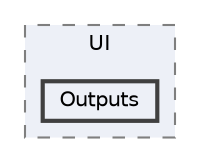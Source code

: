 digraph "BLAZAMGui/UI/Outputs"
{
 // LATEX_PDF_SIZE
  bgcolor="transparent";
  edge [fontname=Helvetica,fontsize=10,labelfontname=Helvetica,labelfontsize=10];
  node [fontname=Helvetica,fontsize=10,shape=box,height=0.2,width=0.4];
  compound=true
  subgraph clusterdir_7c0903f41229417aa73bd16cb43e617f {
    graph [ bgcolor="#edf0f7", pencolor="grey50", label="UI", fontname=Helvetica,fontsize=10 style="filled,dashed", URL="dir_7c0903f41229417aa73bd16cb43e617f.html",tooltip=""]
  dir_63cd36636729a07d9cd5c76fe2cd092d [label="Outputs", fillcolor="#edf0f7", color="grey25", style="filled,bold", URL="dir_63cd36636729a07d9cd5c76fe2cd092d.html",tooltip=""];
  }
}
